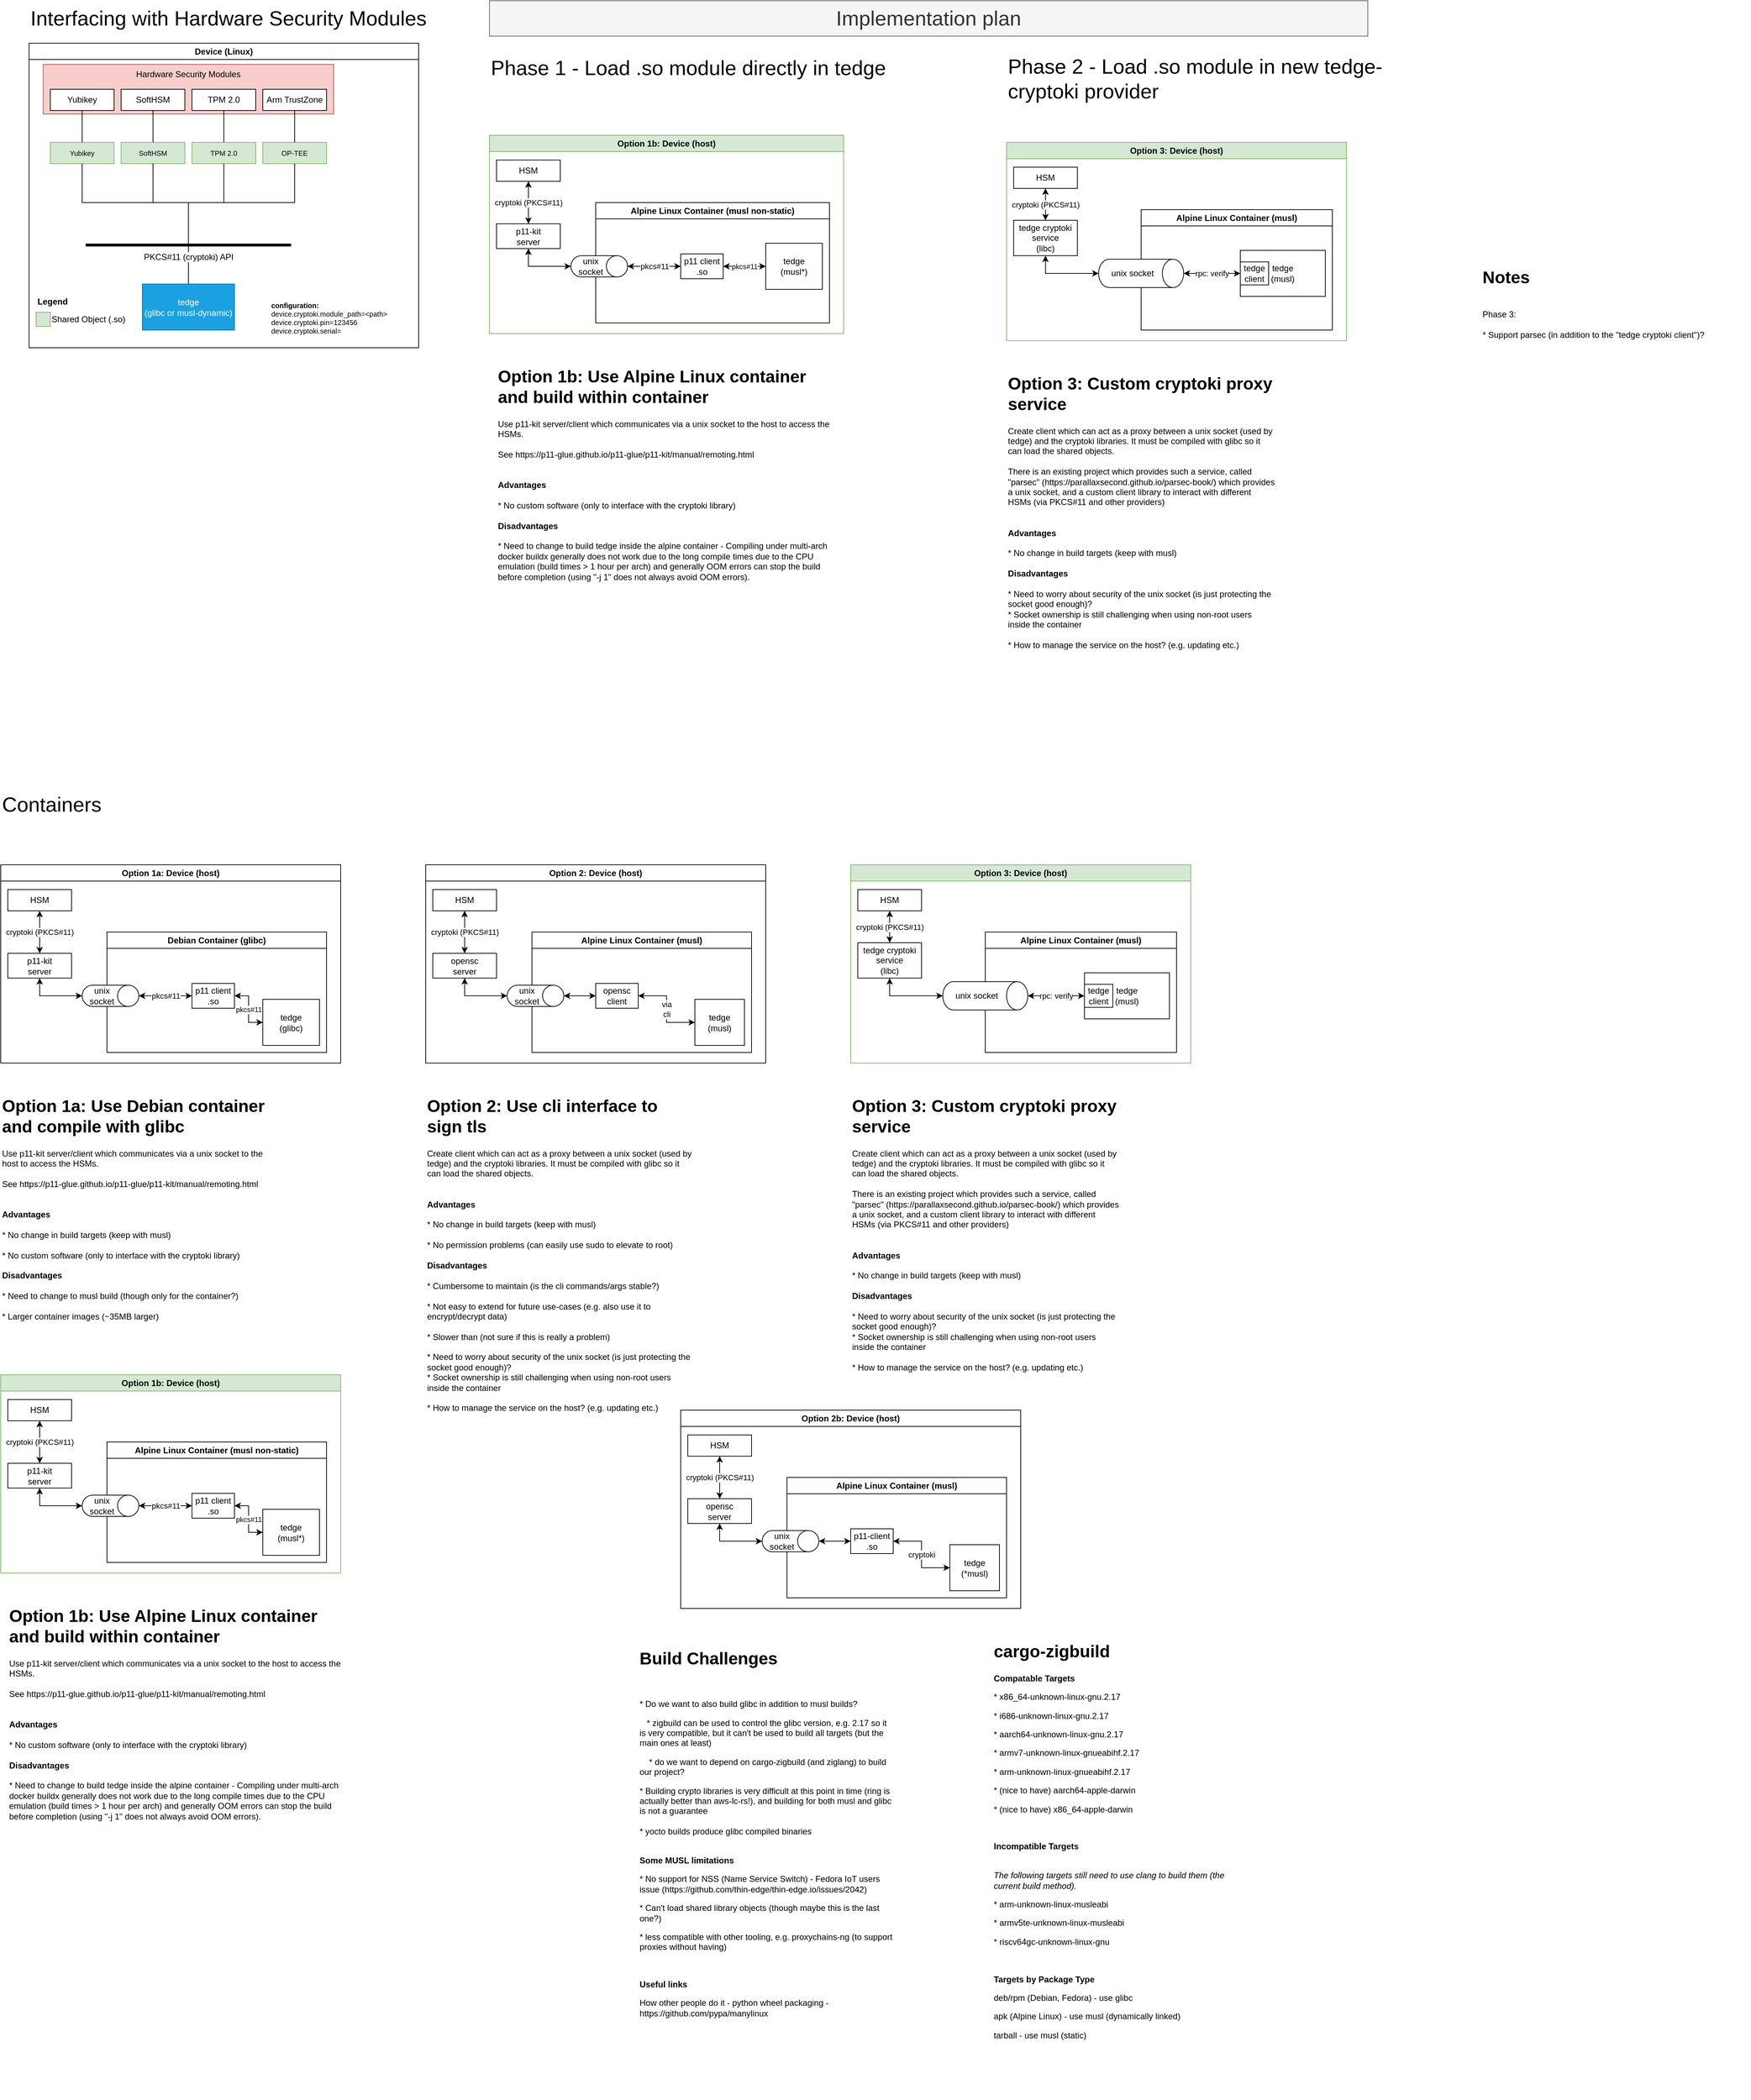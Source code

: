 <mxfile version="26.0.13">
  <diagram name="Page-1" id="YAwPFHxUQNysemsvbYTJ">
    <mxGraphModel dx="2440" dy="1359" grid="1" gridSize="10" guides="1" tooltips="1" connect="1" arrows="1" fold="1" page="1" pageScale="1" pageWidth="1654" pageHeight="1169" math="0" shadow="0">
      <root>
        <mxCell id="0" />
        <mxCell id="1" parent="0" />
        <mxCell id="G6yHNsuL1Snmdgs_8i90-2" value="Option 3: Device (host)" style="swimlane;whiteSpace=wrap;html=1;fillColor=#d5e8d4;strokeColor=#82b366;" parent="1" vertex="1">
          <mxGeometry x="1240" y="1320" width="480" height="280" as="geometry" />
        </mxCell>
        <mxCell id="G6yHNsuL1Snmdgs_8i90-1" value="HSM" style="rounded=0;whiteSpace=wrap;html=1;" parent="G6yHNsuL1Snmdgs_8i90-2" vertex="1">
          <mxGeometry x="10" y="35" width="90" height="30" as="geometry" />
        </mxCell>
        <mxCell id="G6yHNsuL1Snmdgs_8i90-11" value="cryptoki (PKCS#11)" style="edgeStyle=orthogonalEdgeStyle;rounded=0;orthogonalLoop=1;jettySize=auto;html=1;startArrow=classic;startFill=1;" parent="G6yHNsuL1Snmdgs_8i90-2" source="G6yHNsuL1Snmdgs_8i90-4" target="G6yHNsuL1Snmdgs_8i90-1" edge="1">
          <mxGeometry relative="1" as="geometry" />
        </mxCell>
        <mxCell id="G6yHNsuL1Snmdgs_8i90-4" value="tedge cryptoki&lt;div&gt;service&lt;div&gt;(libc)&lt;/div&gt;&lt;/div&gt;" style="rounded=0;whiteSpace=wrap;html=1;" parent="G6yHNsuL1Snmdgs_8i90-2" vertex="1">
          <mxGeometry x="10" y="110" width="90" height="50" as="geometry" />
        </mxCell>
        <mxCell id="G6yHNsuL1Snmdgs_8i90-5" value="Alpine Linux Container (musl)" style="swimlane;whiteSpace=wrap;html=1;" parent="G6yHNsuL1Snmdgs_8i90-2" vertex="1">
          <mxGeometry x="190" y="95" width="270" height="170" as="geometry" />
        </mxCell>
        <mxCell id="G6yHNsuL1Snmdgs_8i90-7" value="unix socket" style="shape=cylinder3;whiteSpace=wrap;html=1;boundedLbl=1;backgroundOutline=1;size=15;rotation=90;horizontal=0;" parent="G6yHNsuL1Snmdgs_8i90-5" vertex="1">
          <mxGeometry x="-20" y="30" width="40" height="120" as="geometry" />
        </mxCell>
        <mxCell id="G6yHNsuL1Snmdgs_8i90-10" value="rpc: verify" style="edgeStyle=orthogonalEdgeStyle;rounded=0;orthogonalLoop=1;jettySize=auto;html=1;exitX=0;exitY=0.5;exitDx=0;exitDy=0;startArrow=classic;startFill=1;" parent="G6yHNsuL1Snmdgs_8i90-5" source="G6yHNsuL1Snmdgs_8i90-9" target="G6yHNsuL1Snmdgs_8i90-7" edge="1">
          <mxGeometry relative="1" as="geometry" />
        </mxCell>
        <mxCell id="G6yHNsuL1Snmdgs_8i90-9" value="tedge&lt;div&gt;(musl)&lt;/div&gt;" style="rounded=0;whiteSpace=wrap;html=1;" parent="G6yHNsuL1Snmdgs_8i90-5" vertex="1">
          <mxGeometry x="140" y="57.5" width="120" height="65" as="geometry" />
        </mxCell>
        <mxCell id="G6yHNsuL1Snmdgs_8i90-143" value="&lt;div&gt;tedge&lt;/div&gt;client" style="rounded=0;whiteSpace=wrap;html=1;" parent="G6yHNsuL1Snmdgs_8i90-5" vertex="1">
          <mxGeometry x="140" y="73.75" width="40" height="32.5" as="geometry" />
        </mxCell>
        <mxCell id="G6yHNsuL1Snmdgs_8i90-8" style="edgeStyle=orthogonalEdgeStyle;rounded=0;orthogonalLoop=1;jettySize=auto;html=1;entryX=0.5;entryY=1;entryDx=0;entryDy=0;entryPerimeter=0;exitX=0.5;exitY=1;exitDx=0;exitDy=0;startArrow=classic;startFill=1;" parent="G6yHNsuL1Snmdgs_8i90-2" source="G6yHNsuL1Snmdgs_8i90-4" target="G6yHNsuL1Snmdgs_8i90-7" edge="1">
          <mxGeometry relative="1" as="geometry" />
        </mxCell>
        <mxCell id="G6yHNsuL1Snmdgs_8i90-12" value="Option 1a: Device (host)" style="swimlane;whiteSpace=wrap;html=1;" parent="1" vertex="1">
          <mxGeometry x="40" y="1320" width="480" height="280" as="geometry" />
        </mxCell>
        <mxCell id="G6yHNsuL1Snmdgs_8i90-13" value="HSM" style="rounded=0;whiteSpace=wrap;html=1;" parent="G6yHNsuL1Snmdgs_8i90-12" vertex="1">
          <mxGeometry x="10" y="35" width="90" height="30" as="geometry" />
        </mxCell>
        <mxCell id="G6yHNsuL1Snmdgs_8i90-14" value="cryptoki (PKCS#11)" style="edgeStyle=orthogonalEdgeStyle;rounded=0;orthogonalLoop=1;jettySize=auto;html=1;startArrow=classic;startFill=1;" parent="G6yHNsuL1Snmdgs_8i90-12" source="G6yHNsuL1Snmdgs_8i90-15" target="G6yHNsuL1Snmdgs_8i90-13" edge="1">
          <mxGeometry relative="1" as="geometry" />
        </mxCell>
        <mxCell id="G6yHNsuL1Snmdgs_8i90-15" value="&lt;div&gt;p11-kit&lt;/div&gt;&lt;div&gt;server&lt;/div&gt;" style="rounded=0;whiteSpace=wrap;html=1;" parent="G6yHNsuL1Snmdgs_8i90-12" vertex="1">
          <mxGeometry x="10" y="125" width="90" height="35" as="geometry" />
        </mxCell>
        <mxCell id="G6yHNsuL1Snmdgs_8i90-16" value="Debian Container (glibc)" style="swimlane;whiteSpace=wrap;html=1;" parent="G6yHNsuL1Snmdgs_8i90-12" vertex="1">
          <mxGeometry x="150" y="95" width="310" height="170" as="geometry" />
        </mxCell>
        <mxCell id="G6yHNsuL1Snmdgs_8i90-19" value="tedge&lt;div&gt;(glibc)&lt;/div&gt;" style="rounded=0;whiteSpace=wrap;html=1;" parent="G6yHNsuL1Snmdgs_8i90-16" vertex="1">
          <mxGeometry x="220" y="95" width="80" height="65" as="geometry" />
        </mxCell>
        <mxCell id="G6yHNsuL1Snmdgs_8i90-22" value="pkcs#11" style="edgeStyle=orthogonalEdgeStyle;rounded=0;orthogonalLoop=1;jettySize=auto;html=1;exitX=0;exitY=0.5;exitDx=0;exitDy=0;startArrow=classic;startFill=1;fontSize=10;" parent="G6yHNsuL1Snmdgs_8i90-16" source="G6yHNsuL1Snmdgs_8i90-19" target="G6yHNsuL1Snmdgs_8i90-21" edge="1">
          <mxGeometry relative="1" as="geometry">
            <mxPoint x="1220" y="235" as="sourcePoint" />
            <mxPoint x="1140" y="235" as="targetPoint" />
          </mxGeometry>
        </mxCell>
        <mxCell id="G6yHNsuL1Snmdgs_8i90-21" value="p11 client&lt;div&gt;.so&lt;/div&gt;" style="rounded=0;whiteSpace=wrap;html=1;" parent="G6yHNsuL1Snmdgs_8i90-16" vertex="1">
          <mxGeometry x="120" y="72.5" width="60" height="35" as="geometry" />
        </mxCell>
        <mxCell id="G6yHNsuL1Snmdgs_8i90-20" style="edgeStyle=orthogonalEdgeStyle;rounded=0;orthogonalLoop=1;jettySize=auto;html=1;entryX=0.5;entryY=1;entryDx=0;entryDy=0;entryPerimeter=0;exitX=0.5;exitY=1;exitDx=0;exitDy=0;startArrow=classic;startFill=1;" parent="G6yHNsuL1Snmdgs_8i90-12" source="G6yHNsuL1Snmdgs_8i90-15" target="G6yHNsuL1Snmdgs_8i90-17" edge="1">
          <mxGeometry relative="1" as="geometry" />
        </mxCell>
        <mxCell id="G6yHNsuL1Snmdgs_8i90-17" value="unix socket" style="shape=cylinder3;whiteSpace=wrap;html=1;boundedLbl=1;backgroundOutline=1;size=15;rotation=90;horizontal=0;" parent="G6yHNsuL1Snmdgs_8i90-12" vertex="1">
          <mxGeometry x="140" y="145" width="30" height="80" as="geometry" />
        </mxCell>
        <mxCell id="G6yHNsuL1Snmdgs_8i90-18" value="pkcs#11" style="edgeStyle=orthogonalEdgeStyle;rounded=0;orthogonalLoop=1;jettySize=auto;html=1;exitX=0;exitY=0.5;exitDx=0;exitDy=0;startArrow=classic;startFill=1;" parent="G6yHNsuL1Snmdgs_8i90-12" source="G6yHNsuL1Snmdgs_8i90-21" target="G6yHNsuL1Snmdgs_8i90-17" edge="1">
          <mxGeometry relative="1" as="geometry" />
        </mxCell>
        <mxCell id="G6yHNsuL1Snmdgs_8i90-33" value="Containers" style="text;html=1;align=left;verticalAlign=middle;whiteSpace=wrap;rounded=0;fontSize=29;" parent="1" vertex="1">
          <mxGeometry x="40" y="1210" width="340" height="50" as="geometry" />
        </mxCell>
        <mxCell id="G6yHNsuL1Snmdgs_8i90-34" value="Interfacing with Hardware Security Modules" style="text;html=1;align=left;verticalAlign=middle;whiteSpace=wrap;rounded=0;fontSize=29;" parent="1" vertex="1">
          <mxGeometry x="80" y="100" width="610" height="50" as="geometry" />
        </mxCell>
        <mxCell id="G6yHNsuL1Snmdgs_8i90-36" value="Device (Linux)" style="swimlane;whiteSpace=wrap;html=1;" parent="1" vertex="1">
          <mxGeometry x="80" y="160" width="550" height="430" as="geometry" />
        </mxCell>
        <mxCell id="G6yHNsuL1Snmdgs_8i90-44" value="Hardware Security Modules" style="rounded=0;whiteSpace=wrap;html=1;fillColor=#f8cecc;strokeColor=#b85450;verticalAlign=top;" parent="G6yHNsuL1Snmdgs_8i90-36" vertex="1">
          <mxGeometry x="20" y="30" width="410" height="70" as="geometry" />
        </mxCell>
        <mxCell id="G6yHNsuL1Snmdgs_8i90-37" value="Yubikey" style="rounded=0;whiteSpace=wrap;html=1;" parent="G6yHNsuL1Snmdgs_8i90-36" vertex="1">
          <mxGeometry x="30" y="65" width="90" height="30" as="geometry" />
        </mxCell>
        <mxCell id="G6yHNsuL1Snmdgs_8i90-60" style="edgeStyle=orthogonalEdgeStyle;rounded=0;orthogonalLoop=1;jettySize=auto;html=1;endArrow=none;startFill=0;" parent="G6yHNsuL1Snmdgs_8i90-36" source="G6yHNsuL1Snmdgs_8i90-41" target="G6yHNsuL1Snmdgs_8i90-59" edge="1">
          <mxGeometry relative="1" as="geometry" />
        </mxCell>
        <mxCell id="G6yHNsuL1Snmdgs_8i90-41" value="tedge&lt;div&gt;(glibc or musl-dynamic)&lt;/div&gt;" style="rounded=0;whiteSpace=wrap;html=1;fillColor=#1ba1e2;strokeColor=#006EAF;fontColor=#ffffff;" parent="G6yHNsuL1Snmdgs_8i90-36" vertex="1">
          <mxGeometry x="160" y="340" width="130" height="65" as="geometry" />
        </mxCell>
        <mxCell id="G6yHNsuL1Snmdgs_8i90-43" value="SoftHSM" style="rounded=0;whiteSpace=wrap;html=1;" parent="G6yHNsuL1Snmdgs_8i90-36" vertex="1">
          <mxGeometry x="130" y="65" width="90" height="30" as="geometry" />
        </mxCell>
        <mxCell id="G6yHNsuL1Snmdgs_8i90-45" value="TPM 2.0" style="rounded=0;whiteSpace=wrap;html=1;" parent="G6yHNsuL1Snmdgs_8i90-36" vertex="1">
          <mxGeometry x="230" y="65" width="90" height="30" as="geometry" />
        </mxCell>
        <mxCell id="G6yHNsuL1Snmdgs_8i90-65" style="edgeStyle=orthogonalEdgeStyle;rounded=0;orthogonalLoop=1;jettySize=auto;html=1;startArrow=none;startFill=0;endArrow=none;" parent="G6yHNsuL1Snmdgs_8i90-36" source="G6yHNsuL1Snmdgs_8i90-47" target="G6yHNsuL1Snmdgs_8i90-37" edge="1">
          <mxGeometry relative="1" as="geometry" />
        </mxCell>
        <mxCell id="G6yHNsuL1Snmdgs_8i90-47" value="Yubikey" style="rounded=0;whiteSpace=wrap;html=1;fillColor=#d5e8d4;strokeColor=#82b366;fontSize=10;" parent="G6yHNsuL1Snmdgs_8i90-36" vertex="1">
          <mxGeometry x="30" y="140" width="90" height="30" as="geometry" />
        </mxCell>
        <mxCell id="G6yHNsuL1Snmdgs_8i90-53" style="edgeStyle=orthogonalEdgeStyle;rounded=0;orthogonalLoop=1;jettySize=auto;html=1;startArrow=none;startFill=0;endArrow=none;" parent="G6yHNsuL1Snmdgs_8i90-36" source="G6yHNsuL1Snmdgs_8i90-48" target="G6yHNsuL1Snmdgs_8i90-43" edge="1">
          <mxGeometry relative="1" as="geometry" />
        </mxCell>
        <mxCell id="G6yHNsuL1Snmdgs_8i90-48" value="SoftHSM" style="rounded=0;whiteSpace=wrap;html=1;fillColor=#d5e8d4;strokeColor=#82b366;fontSize=10;" parent="G6yHNsuL1Snmdgs_8i90-36" vertex="1">
          <mxGeometry x="130" y="140" width="90" height="30" as="geometry" />
        </mxCell>
        <mxCell id="G6yHNsuL1Snmdgs_8i90-52" style="edgeStyle=orthogonalEdgeStyle;rounded=0;orthogonalLoop=1;jettySize=auto;html=1;startArrow=none;startFill=0;endArrow=none;" parent="G6yHNsuL1Snmdgs_8i90-36" source="G6yHNsuL1Snmdgs_8i90-49" target="G6yHNsuL1Snmdgs_8i90-45" edge="1">
          <mxGeometry relative="1" as="geometry" />
        </mxCell>
        <mxCell id="G6yHNsuL1Snmdgs_8i90-49" value="TPM 2.0" style="rounded=0;whiteSpace=wrap;html=1;fillColor=#d5e8d4;strokeColor=#82b366;fontSize=10;" parent="G6yHNsuL1Snmdgs_8i90-36" vertex="1">
          <mxGeometry x="230" y="140" width="90" height="30" as="geometry" />
        </mxCell>
        <mxCell id="G6yHNsuL1Snmdgs_8i90-50" value="OP-TEE" style="rounded=0;whiteSpace=wrap;html=1;fillColor=#d5e8d4;strokeColor=#82b366;fontSize=10;" parent="G6yHNsuL1Snmdgs_8i90-36" vertex="1">
          <mxGeometry x="330" y="140" width="90" height="30" as="geometry" />
        </mxCell>
        <mxCell id="G6yHNsuL1Snmdgs_8i90-61" style="edgeStyle=orthogonalEdgeStyle;rounded=0;orthogonalLoop=1;jettySize=auto;html=1;entryX=0.5;entryY=1;entryDx=0;entryDy=0;startArrow=none;startFill=0;endArrow=none;" parent="G6yHNsuL1Snmdgs_8i90-36" source="G6yHNsuL1Snmdgs_8i90-59" target="G6yHNsuL1Snmdgs_8i90-47" edge="1">
          <mxGeometry relative="1" as="geometry" />
        </mxCell>
        <mxCell id="G6yHNsuL1Snmdgs_8i90-62" style="edgeStyle=orthogonalEdgeStyle;rounded=0;orthogonalLoop=1;jettySize=auto;html=1;entryX=0.5;entryY=1;entryDx=0;entryDy=0;startArrow=none;startFill=0;endArrow=none;" parent="G6yHNsuL1Snmdgs_8i90-36" source="G6yHNsuL1Snmdgs_8i90-59" target="G6yHNsuL1Snmdgs_8i90-48" edge="1">
          <mxGeometry relative="1" as="geometry" />
        </mxCell>
        <mxCell id="G6yHNsuL1Snmdgs_8i90-63" style="edgeStyle=orthogonalEdgeStyle;rounded=0;orthogonalLoop=1;jettySize=auto;html=1;entryX=0.5;entryY=1;entryDx=0;entryDy=0;startArrow=none;startFill=0;endArrow=none;" parent="G6yHNsuL1Snmdgs_8i90-36" source="G6yHNsuL1Snmdgs_8i90-59" target="G6yHNsuL1Snmdgs_8i90-49" edge="1">
          <mxGeometry relative="1" as="geometry" />
        </mxCell>
        <mxCell id="G6yHNsuL1Snmdgs_8i90-64" style="edgeStyle=orthogonalEdgeStyle;rounded=0;orthogonalLoop=1;jettySize=auto;html=1;entryX=0.5;entryY=1;entryDx=0;entryDy=0;startArrow=none;startFill=0;endArrow=none;" parent="G6yHNsuL1Snmdgs_8i90-36" source="G6yHNsuL1Snmdgs_8i90-59" target="G6yHNsuL1Snmdgs_8i90-50" edge="1">
          <mxGeometry relative="1" as="geometry" />
        </mxCell>
        <mxCell id="G6yHNsuL1Snmdgs_8i90-59" value="PKCS#11 (cryptoki) API" style="line;strokeWidth=4;html=1;perimeter=backbonePerimeter;points=[];outlineConnect=0;" parent="G6yHNsuL1Snmdgs_8i90-36" vertex="1">
          <mxGeometry x="80" y="280" width="290" height="10" as="geometry" />
        </mxCell>
        <mxCell id="G6yHNsuL1Snmdgs_8i90-46" value="Arm TrustZone" style="rounded=0;whiteSpace=wrap;html=1;" parent="G6yHNsuL1Snmdgs_8i90-36" vertex="1">
          <mxGeometry x="330" y="65" width="90" height="30" as="geometry" />
        </mxCell>
        <mxCell id="G6yHNsuL1Snmdgs_8i90-51" style="edgeStyle=orthogonalEdgeStyle;rounded=0;orthogonalLoop=1;jettySize=auto;html=1;startArrow=none;startFill=0;endArrow=none;" parent="G6yHNsuL1Snmdgs_8i90-36" source="G6yHNsuL1Snmdgs_8i90-50" target="G6yHNsuL1Snmdgs_8i90-46" edge="1">
          <mxGeometry relative="1" as="geometry" />
        </mxCell>
        <mxCell id="G6yHNsuL1Snmdgs_8i90-85" value="&lt;b&gt;configuration:&lt;/b&gt;&lt;div&gt;&lt;div&gt;device.cryptoki.module_path=&amp;lt;path&amp;gt;&lt;/div&gt;&lt;div&gt;device.cryptoki.pin=123456&lt;/div&gt;&lt;/div&gt;&lt;div&gt;device.cryptoki.serial=&lt;/div&gt;" style="text;html=1;align=left;verticalAlign=middle;whiteSpace=wrap;rounded=0;fontSize=10;" parent="G6yHNsuL1Snmdgs_8i90-36" vertex="1">
          <mxGeometry x="340" y="355" width="180" height="65" as="geometry" />
        </mxCell>
        <mxCell id="G6yHNsuL1Snmdgs_8i90-100" value="" style="rounded=0;whiteSpace=wrap;html=1;fillColor=#d5e8d4;strokeColor=#82b366;fontSize=10;" parent="G6yHNsuL1Snmdgs_8i90-36" vertex="1">
          <mxGeometry x="10" y="380" width="20" height="20" as="geometry" />
        </mxCell>
        <mxCell id="G6yHNsuL1Snmdgs_8i90-101" value="Shared Object (.so)" style="text;html=1;align=left;verticalAlign=middle;whiteSpace=wrap;rounded=0;" parent="G6yHNsuL1Snmdgs_8i90-36" vertex="1">
          <mxGeometry x="30" y="375" width="110" height="30" as="geometry" />
        </mxCell>
        <mxCell id="7khb8DyhQR_v5AJTT8p7-1" value="Legend" style="text;html=1;align=left;verticalAlign=middle;whiteSpace=wrap;rounded=0;fontStyle=1" vertex="1" parent="G6yHNsuL1Snmdgs_8i90-36">
          <mxGeometry x="10" y="350" width="70" height="30" as="geometry" />
        </mxCell>
        <mxCell id="G6yHNsuL1Snmdgs_8i90-66" value="&lt;h1 style=&quot;margin-top: 0px;&quot;&gt;Build Challenges&lt;/h1&gt;&lt;p&gt;&lt;br&gt;&lt;/p&gt;&lt;p&gt;* Do we want to also build glibc in addition to musl builds?&lt;/p&gt;&lt;p&gt;&amp;nbsp; &amp;nbsp;* zigbuild can be used to control the glibc version, e.g. 2.17 so it is very compatible, but it can&#39;t be used to build all targets (but the main ones at least)&lt;/p&gt;&lt;p&gt;&amp;nbsp; &amp;nbsp; * do we want to depend on cargo-zigbuild (and ziglang) to build our project?&lt;/p&gt;&lt;p&gt;* Building crypto libraries is very difficult at this point in time (ring is actually better than aws-lc-rs!), and building for both musl and glibc is not a guarantee&lt;br&gt;&lt;br&gt;* yocto builds produce glibc compiled binaries&lt;br&gt;&lt;br&gt;&lt;/p&gt;&lt;p&gt;&lt;b&gt;Some MUSL limitations&lt;/b&gt;&lt;/p&gt;&lt;p&gt;* No support for NSS (Name Service Switch) - Fedora IoT users issue (https://github.com/thin-edge/thin-edge.io/issues/2042)&lt;/p&gt;&lt;p&gt;* Can&#39;t load shared library objects (though maybe this is the last one?)&lt;/p&gt;&lt;p&gt;* less compatible with other tooling, e.g. proxychains-ng (to support proxies without having)&lt;/p&gt;&lt;p&gt;&lt;br&gt;&lt;/p&gt;&lt;p&gt;&lt;b&gt;Useful links&lt;/b&gt;&lt;/p&gt;&lt;p&gt;How other people do it - python wheel packaging - https://github.com/pypa/manylinux&lt;/p&gt;" style="text;html=1;whiteSpace=wrap;overflow=hidden;rounded=0;" parent="1" vertex="1">
          <mxGeometry x="940" y="2420" width="360" height="640" as="geometry" />
        </mxCell>
        <mxCell id="G6yHNsuL1Snmdgs_8i90-67" value="&lt;h1 style=&quot;margin-top: 0px;&quot;&gt;Option 3: Custom cryptoki proxy service&lt;br&gt;&lt;/h1&gt;&lt;div&gt;Create client which can act as a proxy between a unix socket (used by tedge) and the cryptoki libraries. It must be compiled with glibc so it can load the shared objects.&lt;br&gt;&lt;br&gt;There is an existing project which provides such a service, called &quot;parsec&quot; (https://parallaxsecond.github.io/parsec-book/) which provides a unix socket, and a custom client library to interact with different HSMs (via PKCS#11 and other providers)&lt;/div&gt;&lt;div&gt;&lt;br&gt;&lt;/div&gt;&lt;div&gt;&lt;br&gt;&lt;/div&gt;&lt;div&gt;&lt;b&gt;Advantages&lt;/b&gt;&lt;/div&gt;&lt;div&gt;&lt;br&gt;&lt;/div&gt;&lt;div&gt;* No change in build targets (keep with musl)&lt;/div&gt;&lt;div&gt;&lt;br&gt;&lt;/div&gt;&lt;div&gt;&lt;b&gt;Disadvantages&lt;/b&gt;&lt;/div&gt;&lt;div&gt;&lt;br&gt;&lt;/div&gt;&lt;div&gt;* Need to worry about security of the unix socket (is just protecting the socket good enough)?&lt;/div&gt;&lt;div&gt;* Socket ownership is still challenging when using non-root users inside the container&lt;/div&gt;&lt;div&gt;&lt;br&gt;&lt;/div&gt;&lt;div&gt;* How to manage the service on the host? (e.g. updating etc.)&lt;/div&gt;&lt;div&gt;&lt;br&gt;&lt;/div&gt;" style="text;html=1;whiteSpace=wrap;overflow=hidden;rounded=0;" parent="1" vertex="1">
          <mxGeometry x="1240" y="1640" width="380" height="440" as="geometry" />
        </mxCell>
        <mxCell id="G6yHNsuL1Snmdgs_8i90-68" value="Option 2: Device (host)" style="swimlane;whiteSpace=wrap;html=1;" parent="1" vertex="1">
          <mxGeometry x="640" y="1320" width="480" height="280" as="geometry" />
        </mxCell>
        <mxCell id="G6yHNsuL1Snmdgs_8i90-69" value="HSM" style="rounded=0;whiteSpace=wrap;html=1;" parent="G6yHNsuL1Snmdgs_8i90-68" vertex="1">
          <mxGeometry x="10" y="35" width="90" height="30" as="geometry" />
        </mxCell>
        <mxCell id="G6yHNsuL1Snmdgs_8i90-70" value="cryptoki (PKCS#11)" style="edgeStyle=orthogonalEdgeStyle;rounded=0;orthogonalLoop=1;jettySize=auto;html=1;startArrow=classic;startFill=1;" parent="G6yHNsuL1Snmdgs_8i90-68" source="G6yHNsuL1Snmdgs_8i90-71" target="G6yHNsuL1Snmdgs_8i90-69" edge="1">
          <mxGeometry relative="1" as="geometry" />
        </mxCell>
        <mxCell id="G6yHNsuL1Snmdgs_8i90-71" value="opensc&lt;div&gt;server&lt;/div&gt;" style="rounded=0;whiteSpace=wrap;html=1;" parent="G6yHNsuL1Snmdgs_8i90-68" vertex="1">
          <mxGeometry x="10" y="125" width="90" height="35" as="geometry" />
        </mxCell>
        <mxCell id="G6yHNsuL1Snmdgs_8i90-72" value="Alpine Linux Container (musl)" style="swimlane;whiteSpace=wrap;html=1;" parent="G6yHNsuL1Snmdgs_8i90-68" vertex="1">
          <mxGeometry x="150" y="95" width="310" height="170" as="geometry" />
        </mxCell>
        <mxCell id="G6yHNsuL1Snmdgs_8i90-73" value="tedge&lt;div&gt;(musl)&lt;/div&gt;" style="rounded=0;whiteSpace=wrap;html=1;" parent="G6yHNsuL1Snmdgs_8i90-72" vertex="1">
          <mxGeometry x="230" y="95" width="70" height="65" as="geometry" />
        </mxCell>
        <mxCell id="G6yHNsuL1Snmdgs_8i90-74" value="via&lt;div&gt;cli&lt;/div&gt;" style="edgeStyle=orthogonalEdgeStyle;rounded=0;orthogonalLoop=1;jettySize=auto;html=1;exitX=0;exitY=0.5;exitDx=0;exitDy=0;startArrow=classic;startFill=1;" parent="G6yHNsuL1Snmdgs_8i90-72" source="G6yHNsuL1Snmdgs_8i90-73" target="G6yHNsuL1Snmdgs_8i90-75" edge="1">
          <mxGeometry relative="1" as="geometry">
            <mxPoint x="1220" y="235" as="sourcePoint" />
            <mxPoint x="1140" y="235" as="targetPoint" />
          </mxGeometry>
        </mxCell>
        <mxCell id="G6yHNsuL1Snmdgs_8i90-75" value="opensc&lt;div&gt;client&lt;/div&gt;" style="rounded=0;whiteSpace=wrap;html=1;" parent="G6yHNsuL1Snmdgs_8i90-72" vertex="1">
          <mxGeometry x="90" y="72.5" width="60" height="35" as="geometry" />
        </mxCell>
        <mxCell id="G6yHNsuL1Snmdgs_8i90-76" style="edgeStyle=orthogonalEdgeStyle;rounded=0;orthogonalLoop=1;jettySize=auto;html=1;entryX=0.5;entryY=1;entryDx=0;entryDy=0;entryPerimeter=0;exitX=0.5;exitY=1;exitDx=0;exitDy=0;startArrow=classic;startFill=1;" parent="G6yHNsuL1Snmdgs_8i90-68" source="G6yHNsuL1Snmdgs_8i90-71" target="G6yHNsuL1Snmdgs_8i90-77" edge="1">
          <mxGeometry relative="1" as="geometry" />
        </mxCell>
        <mxCell id="G6yHNsuL1Snmdgs_8i90-77" value="unix socket" style="shape=cylinder3;whiteSpace=wrap;html=1;boundedLbl=1;backgroundOutline=1;size=15;rotation=90;horizontal=0;" parent="G6yHNsuL1Snmdgs_8i90-68" vertex="1">
          <mxGeometry x="140" y="145" width="30" height="80" as="geometry" />
        </mxCell>
        <mxCell id="G6yHNsuL1Snmdgs_8i90-78" style="edgeStyle=orthogonalEdgeStyle;rounded=0;orthogonalLoop=1;jettySize=auto;html=1;exitX=0;exitY=0.5;exitDx=0;exitDy=0;startArrow=classic;startFill=1;" parent="G6yHNsuL1Snmdgs_8i90-68" source="G6yHNsuL1Snmdgs_8i90-75" target="G6yHNsuL1Snmdgs_8i90-77" edge="1">
          <mxGeometry relative="1" as="geometry" />
        </mxCell>
        <mxCell id="G6yHNsuL1Snmdgs_8i90-79" value="&lt;h1 style=&quot;margin-top: 0px;&quot;&gt;Option 1a: Use Debian container and compile with glibc&lt;br&gt;&lt;/h1&gt;&lt;div&gt;Use p11-kit server/client which communicates via a unix socket to the host to access the HSMs.&lt;/div&gt;&lt;div&gt;&lt;br&gt;&lt;/div&gt;&lt;div&gt;See&amp;nbsp;https://p11-glue.github.io/p11-glue/p11-kit/manual/remoting.html&lt;/div&gt;&lt;div&gt;&lt;br&gt;&lt;/div&gt;&lt;div&gt;&lt;br&gt;&lt;/div&gt;&lt;div&gt;&lt;b&gt;Advantages&lt;/b&gt;&lt;/div&gt;&lt;div&gt;&lt;br&gt;&lt;/div&gt;&lt;div&gt;* No change in build targets (keep with musl)&lt;/div&gt;&lt;div&gt;&lt;br&gt;&lt;/div&gt;&lt;div&gt;* No custom software (only to interface with the cryptoki library)&lt;/div&gt;&lt;div&gt;&lt;br&gt;&lt;/div&gt;&lt;div&gt;&lt;b&gt;Disadvantages&lt;/b&gt;&lt;/div&gt;&lt;div&gt;&lt;br&gt;* Need to change to musl build (though only for the container?)&lt;br&gt;&lt;br&gt;&lt;/div&gt;&lt;div&gt;* Larger container images (~35MB larger)&lt;/div&gt;" style="text;html=1;whiteSpace=wrap;overflow=hidden;rounded=0;" parent="1" vertex="1">
          <mxGeometry x="40" y="1640" width="380" height="400" as="geometry" />
        </mxCell>
        <mxCell id="G6yHNsuL1Snmdgs_8i90-80" value="&lt;h1 style=&quot;margin-top: 0px;&quot;&gt;Option 2: Use cli interface to sign tls&lt;br&gt;&lt;/h1&gt;&lt;div&gt;Create client which can act as a proxy between a unix socket (used by tedge) and the cryptoki libraries. It must be compiled with glibc so it can load the shared objects.&lt;/div&gt;&lt;div&gt;&lt;br&gt;&lt;/div&gt;&lt;div&gt;&lt;br&gt;&lt;/div&gt;&lt;div&gt;&lt;b&gt;Advantages&lt;/b&gt;&lt;/div&gt;&lt;div&gt;&lt;br&gt;&lt;/div&gt;&lt;div&gt;* No change in build targets (keep with musl)&lt;/div&gt;&lt;div&gt;&lt;br&gt;&lt;/div&gt;&lt;div&gt;* No permission problems (can easily use sudo to elevate to root)&lt;/div&gt;&lt;div&gt;&lt;br&gt;&lt;/div&gt;&lt;div&gt;&lt;b&gt;Disadvantages&lt;/b&gt;&lt;/div&gt;&lt;div&gt;&lt;br&gt;&lt;/div&gt;&lt;div&gt;* Cumbersome to maintain (is the cli commands/args stable?)&lt;/div&gt;&lt;div&gt;&lt;br&gt;&lt;/div&gt;&lt;div&gt;* Not easy to extend for future use-cases (e.g. also use it to encrypt/decrypt data)&lt;/div&gt;&lt;div&gt;&lt;br&gt;&lt;/div&gt;&lt;div&gt;* Slower than (not sure if this is really a problem)&lt;/div&gt;&lt;div&gt;&lt;br&gt;&lt;/div&gt;&lt;div&gt;* Need to worry about security of the unix socket (is just protecting the socket good enough)?&lt;/div&gt;&lt;div&gt;* Socket ownership is still challenging when using non-root users inside the container&lt;/div&gt;&lt;div&gt;&lt;br&gt;&lt;/div&gt;&lt;div&gt;* How to manage the service on the host? (e.g. updating etc.)&lt;/div&gt;&lt;div&gt;&lt;br&gt;&lt;/div&gt;" style="text;html=1;whiteSpace=wrap;overflow=hidden;rounded=0;" parent="1" vertex="1">
          <mxGeometry x="640" y="1640" width="380" height="500" as="geometry" />
        </mxCell>
        <mxCell id="G6yHNsuL1Snmdgs_8i90-86" value="Option 1b: Device (host)" style="swimlane;whiteSpace=wrap;html=1;fillColor=#d5e8d4;strokeColor=#82b366;" parent="1" vertex="1">
          <mxGeometry x="40" y="2040" width="480" height="280" as="geometry" />
        </mxCell>
        <mxCell id="G6yHNsuL1Snmdgs_8i90-87" value="HSM" style="rounded=0;whiteSpace=wrap;html=1;" parent="G6yHNsuL1Snmdgs_8i90-86" vertex="1">
          <mxGeometry x="10" y="35" width="90" height="30" as="geometry" />
        </mxCell>
        <mxCell id="G6yHNsuL1Snmdgs_8i90-88" value="cryptoki (PKCS#11)" style="edgeStyle=orthogonalEdgeStyle;rounded=0;orthogonalLoop=1;jettySize=auto;html=1;startArrow=classic;startFill=1;" parent="G6yHNsuL1Snmdgs_8i90-86" source="G6yHNsuL1Snmdgs_8i90-89" target="G6yHNsuL1Snmdgs_8i90-87" edge="1">
          <mxGeometry relative="1" as="geometry" />
        </mxCell>
        <mxCell id="G6yHNsuL1Snmdgs_8i90-89" value="p11-kit&lt;br&gt;&lt;div&gt;server&lt;/div&gt;" style="rounded=0;whiteSpace=wrap;html=1;" parent="G6yHNsuL1Snmdgs_8i90-86" vertex="1">
          <mxGeometry x="10" y="125" width="90" height="35" as="geometry" />
        </mxCell>
        <mxCell id="G6yHNsuL1Snmdgs_8i90-90" value="Alpine Linux Container (musl non-static)" style="swimlane;whiteSpace=wrap;html=1;" parent="G6yHNsuL1Snmdgs_8i90-86" vertex="1">
          <mxGeometry x="150" y="95" width="310" height="170" as="geometry" />
        </mxCell>
        <mxCell id="G6yHNsuL1Snmdgs_8i90-91" value="tedge&lt;div&gt;(musl*&lt;span style=&quot;background-color: transparent; color: light-dark(rgb(0, 0, 0), rgb(255, 255, 255));&quot;&gt;)&lt;/span&gt;&lt;/div&gt;" style="rounded=0;whiteSpace=wrap;html=1;" parent="G6yHNsuL1Snmdgs_8i90-90" vertex="1">
          <mxGeometry x="220" y="95" width="80" height="65" as="geometry" />
        </mxCell>
        <mxCell id="G6yHNsuL1Snmdgs_8i90-92" value="pkcs#11" style="edgeStyle=orthogonalEdgeStyle;rounded=0;orthogonalLoop=1;jettySize=auto;html=1;exitX=0;exitY=0.5;exitDx=0;exitDy=0;startArrow=classic;startFill=1;fontSize=10;" parent="G6yHNsuL1Snmdgs_8i90-90" source="G6yHNsuL1Snmdgs_8i90-91" target="G6yHNsuL1Snmdgs_8i90-93" edge="1">
          <mxGeometry relative="1" as="geometry">
            <mxPoint x="1220" y="235" as="sourcePoint" />
            <mxPoint x="1140" y="235" as="targetPoint" />
          </mxGeometry>
        </mxCell>
        <mxCell id="G6yHNsuL1Snmdgs_8i90-93" value="p11 client&lt;div&gt;.so&lt;/div&gt;" style="rounded=0;whiteSpace=wrap;html=1;" parent="G6yHNsuL1Snmdgs_8i90-90" vertex="1">
          <mxGeometry x="120" y="72.5" width="60" height="35" as="geometry" />
        </mxCell>
        <mxCell id="G6yHNsuL1Snmdgs_8i90-94" style="edgeStyle=orthogonalEdgeStyle;rounded=0;orthogonalLoop=1;jettySize=auto;html=1;entryX=0.5;entryY=1;entryDx=0;entryDy=0;entryPerimeter=0;exitX=0.5;exitY=1;exitDx=0;exitDy=0;startArrow=classic;startFill=1;" parent="G6yHNsuL1Snmdgs_8i90-86" source="G6yHNsuL1Snmdgs_8i90-89" target="G6yHNsuL1Snmdgs_8i90-95" edge="1">
          <mxGeometry relative="1" as="geometry" />
        </mxCell>
        <mxCell id="G6yHNsuL1Snmdgs_8i90-95" value="unix socket" style="shape=cylinder3;whiteSpace=wrap;html=1;boundedLbl=1;backgroundOutline=1;size=15;rotation=90;horizontal=0;" parent="G6yHNsuL1Snmdgs_8i90-86" vertex="1">
          <mxGeometry x="140" y="145" width="30" height="80" as="geometry" />
        </mxCell>
        <mxCell id="G6yHNsuL1Snmdgs_8i90-96" value="pkcs#11" style="edgeStyle=orthogonalEdgeStyle;rounded=0;orthogonalLoop=1;jettySize=auto;html=1;exitX=0;exitY=0.5;exitDx=0;exitDy=0;startArrow=classic;startFill=1;" parent="G6yHNsuL1Snmdgs_8i90-86" source="G6yHNsuL1Snmdgs_8i90-93" target="G6yHNsuL1Snmdgs_8i90-95" edge="1">
          <mxGeometry relative="1" as="geometry" />
        </mxCell>
        <mxCell id="G6yHNsuL1Snmdgs_8i90-98" value="&lt;h1 style=&quot;margin-top: 0px;&quot;&gt;Option 1b: Use Alpine Linux container and build within container&lt;br&gt;&lt;/h1&gt;&lt;div&gt;Use p11-kit server/client which communicates via a unix socket to the host to access the HSMs.&lt;/div&gt;&lt;div&gt;&lt;br&gt;&lt;/div&gt;&lt;div&gt;See&amp;nbsp;https://p11-glue.github.io/p11-glue/p11-kit/manual/remoting.html&lt;/div&gt;&lt;div&gt;&lt;br&gt;&lt;/div&gt;&lt;div&gt;&lt;br&gt;&lt;/div&gt;&lt;div&gt;&lt;b&gt;Advantages&lt;/b&gt;&lt;/div&gt;&lt;div&gt;&lt;br&gt;&lt;/div&gt;&lt;div&gt;* No custom software (only to interface with the cryptoki library)&lt;/div&gt;&lt;div&gt;&lt;br&gt;&lt;/div&gt;&lt;div&gt;&lt;b&gt;Disadvantages&lt;/b&gt;&lt;/div&gt;&lt;div&gt;&lt;br&gt;* Need to change to build tedge inside the alpine container - Compiling under multi-arch docker buildx generally does not work due to the long compile times due to the CPU emulation (build times &amp;gt; 1 hour per arch) and generally OOM errors can stop the build before completion (using &quot;-j 1&quot; does not always avoid OOM errors).&lt;br&gt;&lt;br&gt;&lt;/div&gt;" style="text;html=1;whiteSpace=wrap;overflow=hidden;rounded=0;" parent="1" vertex="1">
          <mxGeometry x="50" y="2360" width="470" height="400" as="geometry" />
        </mxCell>
        <mxCell id="G6yHNsuL1Snmdgs_8i90-99" value="&lt;h1 style=&quot;margin-top: 0px;&quot;&gt;cargo-zigbuild&lt;/h1&gt;&lt;p&gt;&lt;b&gt;Compatable Targets&lt;/b&gt;&lt;/p&gt;&lt;p&gt;*&amp;nbsp;&lt;span style=&quot;background-color: transparent;&quot;&gt;x86_64-unknown-linux-gnu.2.17&lt;/span&gt;&lt;/p&gt;&lt;p&gt;*&amp;nbsp;i686-unknown-linux-gnu&lt;span style=&quot;background-color: transparent; color: light-dark(rgb(0, 0, 0), rgb(255, 255, 255));&quot;&gt;.2.17&lt;/span&gt;&lt;/p&gt;&lt;p&gt;* aarch64-unknown-linux-gnu&lt;span style=&quot;background-color: transparent; color: light-dark(rgb(0, 0, 0), rgb(255, 255, 255));&quot;&gt;.2.17&lt;/span&gt;&lt;/p&gt;&lt;p&gt;* armv7-unknown-linux-gnueabihf&lt;span style=&quot;background-color: transparent; color: light-dark(rgb(0, 0, 0), rgb(255, 255, 255));&quot;&gt;.2.17&lt;/span&gt;&lt;/p&gt;&lt;p&gt;&lt;span style=&quot;background-color: transparent; color: light-dark(rgb(0, 0, 0), rgb(255, 255, 255));&quot;&gt;* arm-unknown-linux-gnueabihf&lt;/span&gt;&lt;span style=&quot;background-color: transparent; color: light-dark(rgb(0, 0, 0), rgb(255, 255, 255));&quot;&gt;.2.17&lt;/span&gt;&lt;/p&gt;&lt;p&gt;&lt;span style=&quot;background-color: transparent; color: light-dark(rgb(0, 0, 0), rgb(255, 255, 255));&quot;&gt;* (nice to have)&amp;nbsp;&lt;/span&gt;&lt;span style=&quot;background-color: transparent;&quot;&gt;aarch64-apple-darwin&lt;/span&gt;&lt;/p&gt;&lt;p&gt;*&amp;nbsp;&lt;span style=&quot;background-color: transparent; color: light-dark(rgb(0, 0, 0), rgb(255, 255, 255));&quot;&gt;(nice to have)&amp;nbsp;&lt;/span&gt;&lt;span style=&quot;background-color: transparent; color: light-dark(rgb(0, 0, 0), rgb(255, 255, 255));&quot;&gt;x86_64-apple-darwin&lt;/span&gt;&lt;/p&gt;&lt;p&gt;&lt;br&gt;&lt;/p&gt;&lt;p&gt;&lt;b&gt;Incompatible Targets&lt;br&gt;&lt;br&gt;&lt;/b&gt;&lt;/p&gt;&lt;p&gt;&lt;i&gt;The following targets still need to use clang to build them (the current build method).&lt;/i&gt;&lt;/p&gt;&lt;p&gt;*&amp;nbsp;&lt;span style=&quot;background-color: transparent;&quot;&gt;arm-unknown-linux-musleabi&lt;/span&gt;&lt;/p&gt;&lt;p&gt;* armv5te-unknown-linux-musleabi&lt;/p&gt;&lt;p&gt;*&amp;nbsp;riscv64gc-unknown-linux-gnu&lt;/p&gt;&lt;p&gt;&lt;br&gt;&lt;/p&gt;&lt;p&gt;&lt;b&gt;Targets by Package Type&lt;/b&gt;&lt;/p&gt;&lt;p&gt;deb/rpm (Debian, Fedora) - use glibc&lt;/p&gt;&lt;p&gt;apk (Alpine Linux) - use musl (dynamically linked)&lt;/p&gt;&lt;p&gt;tarball - use musl (static)&lt;/p&gt;" style="text;html=1;whiteSpace=wrap;overflow=hidden;rounded=0;" parent="1" vertex="1">
          <mxGeometry x="1440" y="2410" width="360" height="630" as="geometry" />
        </mxCell>
        <mxCell id="G6yHNsuL1Snmdgs_8i90-130" value="Option 2b: Device (host)" style="swimlane;whiteSpace=wrap;html=1;" parent="1" vertex="1">
          <mxGeometry x="1000" y="2090" width="480" height="280" as="geometry" />
        </mxCell>
        <mxCell id="G6yHNsuL1Snmdgs_8i90-131" value="HSM" style="rounded=0;whiteSpace=wrap;html=1;" parent="G6yHNsuL1Snmdgs_8i90-130" vertex="1">
          <mxGeometry x="10" y="35" width="90" height="30" as="geometry" />
        </mxCell>
        <mxCell id="G6yHNsuL1Snmdgs_8i90-132" value="cryptoki (PKCS#11)" style="edgeStyle=orthogonalEdgeStyle;rounded=0;orthogonalLoop=1;jettySize=auto;html=1;startArrow=classic;startFill=1;" parent="G6yHNsuL1Snmdgs_8i90-130" source="G6yHNsuL1Snmdgs_8i90-133" target="G6yHNsuL1Snmdgs_8i90-131" edge="1">
          <mxGeometry relative="1" as="geometry" />
        </mxCell>
        <mxCell id="G6yHNsuL1Snmdgs_8i90-133" value="opensc&lt;div&gt;server&lt;/div&gt;" style="rounded=0;whiteSpace=wrap;html=1;" parent="G6yHNsuL1Snmdgs_8i90-130" vertex="1">
          <mxGeometry x="10" y="125" width="90" height="35" as="geometry" />
        </mxCell>
        <mxCell id="G6yHNsuL1Snmdgs_8i90-134" value="Alpine Linux Container (musl)" style="swimlane;whiteSpace=wrap;html=1;" parent="G6yHNsuL1Snmdgs_8i90-130" vertex="1">
          <mxGeometry x="150" y="95" width="310" height="170" as="geometry" />
        </mxCell>
        <mxCell id="G6yHNsuL1Snmdgs_8i90-135" value="tedge&lt;div&gt;(*musl)&lt;/div&gt;" style="rounded=0;whiteSpace=wrap;html=1;" parent="G6yHNsuL1Snmdgs_8i90-134" vertex="1">
          <mxGeometry x="230" y="95" width="70" height="65" as="geometry" />
        </mxCell>
        <mxCell id="G6yHNsuL1Snmdgs_8i90-136" value="cryptoki" style="edgeStyle=orthogonalEdgeStyle;rounded=0;orthogonalLoop=1;jettySize=auto;html=1;exitX=0;exitY=0.5;exitDx=0;exitDy=0;startArrow=classic;startFill=1;" parent="G6yHNsuL1Snmdgs_8i90-134" source="G6yHNsuL1Snmdgs_8i90-135" target="G6yHNsuL1Snmdgs_8i90-137" edge="1">
          <mxGeometry relative="1" as="geometry">
            <mxPoint x="1220" y="235" as="sourcePoint" />
            <mxPoint x="1140" y="235" as="targetPoint" />
          </mxGeometry>
        </mxCell>
        <mxCell id="G6yHNsuL1Snmdgs_8i90-137" value="p11-client&lt;div&gt;.so&lt;/div&gt;" style="rounded=0;whiteSpace=wrap;html=1;" parent="G6yHNsuL1Snmdgs_8i90-134" vertex="1">
          <mxGeometry x="90" y="72.5" width="60" height="35" as="geometry" />
        </mxCell>
        <mxCell id="G6yHNsuL1Snmdgs_8i90-138" style="edgeStyle=orthogonalEdgeStyle;rounded=0;orthogonalLoop=1;jettySize=auto;html=1;entryX=0.5;entryY=1;entryDx=0;entryDy=0;entryPerimeter=0;exitX=0.5;exitY=1;exitDx=0;exitDy=0;startArrow=classic;startFill=1;" parent="G6yHNsuL1Snmdgs_8i90-130" source="G6yHNsuL1Snmdgs_8i90-133" target="G6yHNsuL1Snmdgs_8i90-139" edge="1">
          <mxGeometry relative="1" as="geometry" />
        </mxCell>
        <mxCell id="G6yHNsuL1Snmdgs_8i90-139" value="unix socket" style="shape=cylinder3;whiteSpace=wrap;html=1;boundedLbl=1;backgroundOutline=1;size=15;rotation=90;horizontal=0;" parent="G6yHNsuL1Snmdgs_8i90-130" vertex="1">
          <mxGeometry x="140" y="145" width="30" height="80" as="geometry" />
        </mxCell>
        <mxCell id="G6yHNsuL1Snmdgs_8i90-140" style="edgeStyle=orthogonalEdgeStyle;rounded=0;orthogonalLoop=1;jettySize=auto;html=1;exitX=0;exitY=0.5;exitDx=0;exitDy=0;startArrow=classic;startFill=1;" parent="G6yHNsuL1Snmdgs_8i90-130" source="G6yHNsuL1Snmdgs_8i90-137" target="G6yHNsuL1Snmdgs_8i90-139" edge="1">
          <mxGeometry relative="1" as="geometry" />
        </mxCell>
        <mxCell id="7khb8DyhQR_v5AJTT8p7-32" value="Option 1b: Device (host)" style="swimlane;whiteSpace=wrap;html=1;fillColor=#d5e8d4;strokeColor=#82b366;" vertex="1" parent="1">
          <mxGeometry x="730" y="290" width="500" height="280" as="geometry" />
        </mxCell>
        <mxCell id="7khb8DyhQR_v5AJTT8p7-33" value="HSM" style="rounded=0;whiteSpace=wrap;html=1;" vertex="1" parent="7khb8DyhQR_v5AJTT8p7-32">
          <mxGeometry x="10" y="35" width="90" height="30" as="geometry" />
        </mxCell>
        <mxCell id="7khb8DyhQR_v5AJTT8p7-34" value="cryptoki (PKCS#11)" style="edgeStyle=orthogonalEdgeStyle;rounded=0;orthogonalLoop=1;jettySize=auto;html=1;startArrow=classic;startFill=1;" edge="1" parent="7khb8DyhQR_v5AJTT8p7-32" source="7khb8DyhQR_v5AJTT8p7-35" target="7khb8DyhQR_v5AJTT8p7-33">
          <mxGeometry relative="1" as="geometry" />
        </mxCell>
        <mxCell id="7khb8DyhQR_v5AJTT8p7-35" value="p11-kit&lt;br&gt;&lt;div&gt;server&lt;/div&gt;" style="rounded=0;whiteSpace=wrap;html=1;" vertex="1" parent="7khb8DyhQR_v5AJTT8p7-32">
          <mxGeometry x="10" y="125" width="90" height="35" as="geometry" />
        </mxCell>
        <mxCell id="7khb8DyhQR_v5AJTT8p7-36" value="Alpine Linux Container (musl non-static)" style="swimlane;whiteSpace=wrap;html=1;" vertex="1" parent="7khb8DyhQR_v5AJTT8p7-32">
          <mxGeometry x="150" y="95" width="330" height="170" as="geometry" />
        </mxCell>
        <mxCell id="7khb8DyhQR_v5AJTT8p7-37" value="tedge&lt;div&gt;(musl*&lt;span style=&quot;background-color: transparent; color: light-dark(rgb(0, 0, 0), rgb(255, 255, 255));&quot;&gt;)&lt;/span&gt;&lt;/div&gt;" style="rounded=0;whiteSpace=wrap;html=1;" vertex="1" parent="7khb8DyhQR_v5AJTT8p7-36">
          <mxGeometry x="240" y="57.5" width="80" height="65" as="geometry" />
        </mxCell>
        <mxCell id="7khb8DyhQR_v5AJTT8p7-38" value="pkcs#11" style="edgeStyle=orthogonalEdgeStyle;rounded=0;orthogonalLoop=1;jettySize=auto;html=1;exitX=0;exitY=0.5;exitDx=0;exitDy=0;startArrow=classic;startFill=1;fontSize=10;" edge="1" parent="7khb8DyhQR_v5AJTT8p7-36" source="7khb8DyhQR_v5AJTT8p7-37" target="7khb8DyhQR_v5AJTT8p7-39">
          <mxGeometry relative="1" as="geometry">
            <mxPoint x="1220" y="235" as="sourcePoint" />
            <mxPoint x="1140" y="235" as="targetPoint" />
          </mxGeometry>
        </mxCell>
        <mxCell id="7khb8DyhQR_v5AJTT8p7-39" value="p11 client&lt;div&gt;.so&lt;/div&gt;" style="rounded=0;whiteSpace=wrap;html=1;" vertex="1" parent="7khb8DyhQR_v5AJTT8p7-36">
          <mxGeometry x="120" y="72.5" width="60" height="35" as="geometry" />
        </mxCell>
        <mxCell id="7khb8DyhQR_v5AJTT8p7-40" style="edgeStyle=orthogonalEdgeStyle;rounded=0;orthogonalLoop=1;jettySize=auto;html=1;entryX=0.5;entryY=1;entryDx=0;entryDy=0;entryPerimeter=0;exitX=0.5;exitY=1;exitDx=0;exitDy=0;startArrow=classic;startFill=1;" edge="1" parent="7khb8DyhQR_v5AJTT8p7-32" source="7khb8DyhQR_v5AJTT8p7-35" target="7khb8DyhQR_v5AJTT8p7-41">
          <mxGeometry relative="1" as="geometry" />
        </mxCell>
        <mxCell id="7khb8DyhQR_v5AJTT8p7-41" value="unix socket" style="shape=cylinder3;whiteSpace=wrap;html=1;boundedLbl=1;backgroundOutline=1;size=15;rotation=90;horizontal=0;" vertex="1" parent="7khb8DyhQR_v5AJTT8p7-32">
          <mxGeometry x="140" y="145" width="30" height="80" as="geometry" />
        </mxCell>
        <mxCell id="7khb8DyhQR_v5AJTT8p7-42" value="pkcs#11" style="edgeStyle=orthogonalEdgeStyle;rounded=0;orthogonalLoop=1;jettySize=auto;html=1;exitX=0;exitY=0.5;exitDx=0;exitDy=0;startArrow=classic;startFill=1;" edge="1" parent="7khb8DyhQR_v5AJTT8p7-32" source="7khb8DyhQR_v5AJTT8p7-39" target="7khb8DyhQR_v5AJTT8p7-41">
          <mxGeometry relative="1" as="geometry" />
        </mxCell>
        <mxCell id="7khb8DyhQR_v5AJTT8p7-43" value="&lt;h1 style=&quot;margin-top: 0px;&quot;&gt;Option 1b: Use Alpine Linux container and build within container&lt;br&gt;&lt;/h1&gt;&lt;div&gt;Use p11-kit server/client which communicates via a unix socket to the host to access the HSMs.&lt;/div&gt;&lt;div&gt;&lt;br&gt;&lt;/div&gt;&lt;div&gt;See&amp;nbsp;https://p11-glue.github.io/p11-glue/p11-kit/manual/remoting.html&lt;/div&gt;&lt;div&gt;&lt;br&gt;&lt;/div&gt;&lt;div&gt;&lt;br&gt;&lt;/div&gt;&lt;div&gt;&lt;b&gt;Advantages&lt;/b&gt;&lt;/div&gt;&lt;div&gt;&lt;br&gt;&lt;/div&gt;&lt;div&gt;* No custom software (only to interface with the cryptoki library)&lt;/div&gt;&lt;div&gt;&lt;br&gt;&lt;/div&gt;&lt;div&gt;&lt;b&gt;Disadvantages&lt;/b&gt;&lt;/div&gt;&lt;div&gt;&lt;br&gt;* Need to change to build tedge inside the alpine container - Compiling under multi-arch docker buildx generally does not work due to the long compile times due to the CPU emulation (build times &amp;gt; 1 hour per arch) and generally OOM errors can stop the build before completion (using &quot;-j 1&quot; does not always avoid OOM errors).&lt;br&gt;&lt;br&gt;&lt;/div&gt;" style="text;html=1;whiteSpace=wrap;overflow=hidden;rounded=0;" vertex="1" parent="1">
          <mxGeometry x="740" y="610" width="470" height="400" as="geometry" />
        </mxCell>
        <mxCell id="7khb8DyhQR_v5AJTT8p7-44" value="Option 3: Device (host)" style="swimlane;whiteSpace=wrap;html=1;fillColor=#d5e8d4;strokeColor=#82b366;" vertex="1" parent="1">
          <mxGeometry x="1460" y="300" width="480" height="280" as="geometry" />
        </mxCell>
        <mxCell id="7khb8DyhQR_v5AJTT8p7-45" value="HSM" style="rounded=0;whiteSpace=wrap;html=1;" vertex="1" parent="7khb8DyhQR_v5AJTT8p7-44">
          <mxGeometry x="10" y="35" width="90" height="30" as="geometry" />
        </mxCell>
        <mxCell id="7khb8DyhQR_v5AJTT8p7-46" value="cryptoki (PKCS#11)" style="edgeStyle=orthogonalEdgeStyle;rounded=0;orthogonalLoop=1;jettySize=auto;html=1;startArrow=classic;startFill=1;" edge="1" parent="7khb8DyhQR_v5AJTT8p7-44" source="7khb8DyhQR_v5AJTT8p7-47" target="7khb8DyhQR_v5AJTT8p7-45">
          <mxGeometry relative="1" as="geometry" />
        </mxCell>
        <mxCell id="7khb8DyhQR_v5AJTT8p7-47" value="tedge cryptoki&lt;div&gt;service&lt;div&gt;(libc)&lt;/div&gt;&lt;/div&gt;" style="rounded=0;whiteSpace=wrap;html=1;" vertex="1" parent="7khb8DyhQR_v5AJTT8p7-44">
          <mxGeometry x="10" y="110" width="90" height="50" as="geometry" />
        </mxCell>
        <mxCell id="7khb8DyhQR_v5AJTT8p7-48" value="Alpine Linux Container (musl)" style="swimlane;whiteSpace=wrap;html=1;" vertex="1" parent="7khb8DyhQR_v5AJTT8p7-44">
          <mxGeometry x="190" y="95" width="270" height="170" as="geometry" />
        </mxCell>
        <mxCell id="7khb8DyhQR_v5AJTT8p7-49" value="unix socket" style="shape=cylinder3;whiteSpace=wrap;html=1;boundedLbl=1;backgroundOutline=1;size=15;rotation=90;horizontal=0;" vertex="1" parent="7khb8DyhQR_v5AJTT8p7-48">
          <mxGeometry x="-20" y="30" width="40" height="120" as="geometry" />
        </mxCell>
        <mxCell id="7khb8DyhQR_v5AJTT8p7-50" value="rpc: verify" style="edgeStyle=orthogonalEdgeStyle;rounded=0;orthogonalLoop=1;jettySize=auto;html=1;exitX=0;exitY=0.5;exitDx=0;exitDy=0;startArrow=classic;startFill=1;" edge="1" parent="7khb8DyhQR_v5AJTT8p7-48" source="7khb8DyhQR_v5AJTT8p7-51" target="7khb8DyhQR_v5AJTT8p7-49">
          <mxGeometry relative="1" as="geometry" />
        </mxCell>
        <mxCell id="7khb8DyhQR_v5AJTT8p7-51" value="tedge&lt;div&gt;(musl)&lt;/div&gt;" style="rounded=0;whiteSpace=wrap;html=1;" vertex="1" parent="7khb8DyhQR_v5AJTT8p7-48">
          <mxGeometry x="140" y="57.5" width="120" height="65" as="geometry" />
        </mxCell>
        <mxCell id="7khb8DyhQR_v5AJTT8p7-52" value="&lt;div&gt;tedge&lt;/div&gt;client" style="rounded=0;whiteSpace=wrap;html=1;" vertex="1" parent="7khb8DyhQR_v5AJTT8p7-48">
          <mxGeometry x="140" y="73.75" width="40" height="32.5" as="geometry" />
        </mxCell>
        <mxCell id="7khb8DyhQR_v5AJTT8p7-53" style="edgeStyle=orthogonalEdgeStyle;rounded=0;orthogonalLoop=1;jettySize=auto;html=1;entryX=0.5;entryY=1;entryDx=0;entryDy=0;entryPerimeter=0;exitX=0.5;exitY=1;exitDx=0;exitDy=0;startArrow=classic;startFill=1;" edge="1" parent="7khb8DyhQR_v5AJTT8p7-44" source="7khb8DyhQR_v5AJTT8p7-47" target="7khb8DyhQR_v5AJTT8p7-49">
          <mxGeometry relative="1" as="geometry" />
        </mxCell>
        <mxCell id="7khb8DyhQR_v5AJTT8p7-54" value="&lt;h1 style=&quot;margin-top: 0px;&quot;&gt;Option 3: Custom cryptoki proxy service&lt;br&gt;&lt;/h1&gt;&lt;div&gt;Create client which can act as a proxy between a unix socket (used by tedge) and the cryptoki libraries. It must be compiled with glibc so it can load the shared objects.&lt;br&gt;&lt;br&gt;There is an existing project which provides such a service, called &quot;parsec&quot; (https://parallaxsecond.github.io/parsec-book/) which provides a unix socket, and a custom client library to interact with different HSMs (via PKCS#11 and other providers)&lt;/div&gt;&lt;div&gt;&lt;br&gt;&lt;/div&gt;&lt;div&gt;&lt;br&gt;&lt;/div&gt;&lt;div&gt;&lt;b&gt;Advantages&lt;/b&gt;&lt;/div&gt;&lt;div&gt;&lt;br&gt;&lt;/div&gt;&lt;div&gt;* No change in build targets (keep with musl)&lt;/div&gt;&lt;div&gt;&lt;br&gt;&lt;/div&gt;&lt;div&gt;&lt;b&gt;Disadvantages&lt;/b&gt;&lt;/div&gt;&lt;div&gt;&lt;br&gt;&lt;/div&gt;&lt;div&gt;* Need to worry about security of the unix socket (is just protecting the socket good enough)?&lt;/div&gt;&lt;div&gt;* Socket ownership is still challenging when using non-root users inside the container&lt;/div&gt;&lt;div&gt;&lt;br&gt;&lt;/div&gt;&lt;div&gt;* How to manage the service on the host? (e.g. updating etc.)&lt;/div&gt;&lt;div&gt;&lt;br&gt;&lt;/div&gt;" style="text;html=1;whiteSpace=wrap;overflow=hidden;rounded=0;" vertex="1" parent="1">
          <mxGeometry x="1460" y="620" width="380" height="440" as="geometry" />
        </mxCell>
        <mxCell id="7khb8DyhQR_v5AJTT8p7-55" value="Implementation plan" style="text;html=1;align=center;verticalAlign=middle;whiteSpace=wrap;rounded=0;fontSize=29;fillColor=#f5f5f5;strokeColor=#666666;fontColor=#333333;" vertex="1" parent="1">
          <mxGeometry x="730" y="100" width="1240" height="50" as="geometry" />
        </mxCell>
        <mxCell id="7khb8DyhQR_v5AJTT8p7-56" value="Phase 1 - Load .so module directly in tedge" style="text;html=1;align=left;verticalAlign=middle;whiteSpace=wrap;rounded=0;fontSize=29;" vertex="1" parent="1">
          <mxGeometry x="730" y="170" width="610" height="50" as="geometry" />
        </mxCell>
        <mxCell id="7khb8DyhQR_v5AJTT8p7-57" value="Phase 2 - Load .so module in new tedge-cryptoki provider" style="text;html=1;align=left;verticalAlign=middle;whiteSpace=wrap;rounded=0;fontSize=29;" vertex="1" parent="1">
          <mxGeometry x="1460" y="170" width="610" height="80" as="geometry" />
        </mxCell>
        <mxCell id="7khb8DyhQR_v5AJTT8p7-58" value="&lt;h1 style=&quot;margin-top: 0px;&quot;&gt;Notes&lt;/h1&gt;&lt;div&gt;&lt;br&gt;&lt;/div&gt;&lt;div&gt;Phase 3:&lt;/div&gt;&lt;div&gt;&lt;br&gt;&lt;/div&gt;&lt;div&gt;* Support parsec (in addition to the &quot;tedge cryptoki client&quot;)?&lt;/div&gt;&lt;div&gt;&lt;br&gt;&lt;/div&gt;" style="text;html=1;whiteSpace=wrap;overflow=hidden;rounded=0;" vertex="1" parent="1">
          <mxGeometry x="2130" y="470" width="380" height="440" as="geometry" />
        </mxCell>
      </root>
    </mxGraphModel>
  </diagram>
</mxfile>

